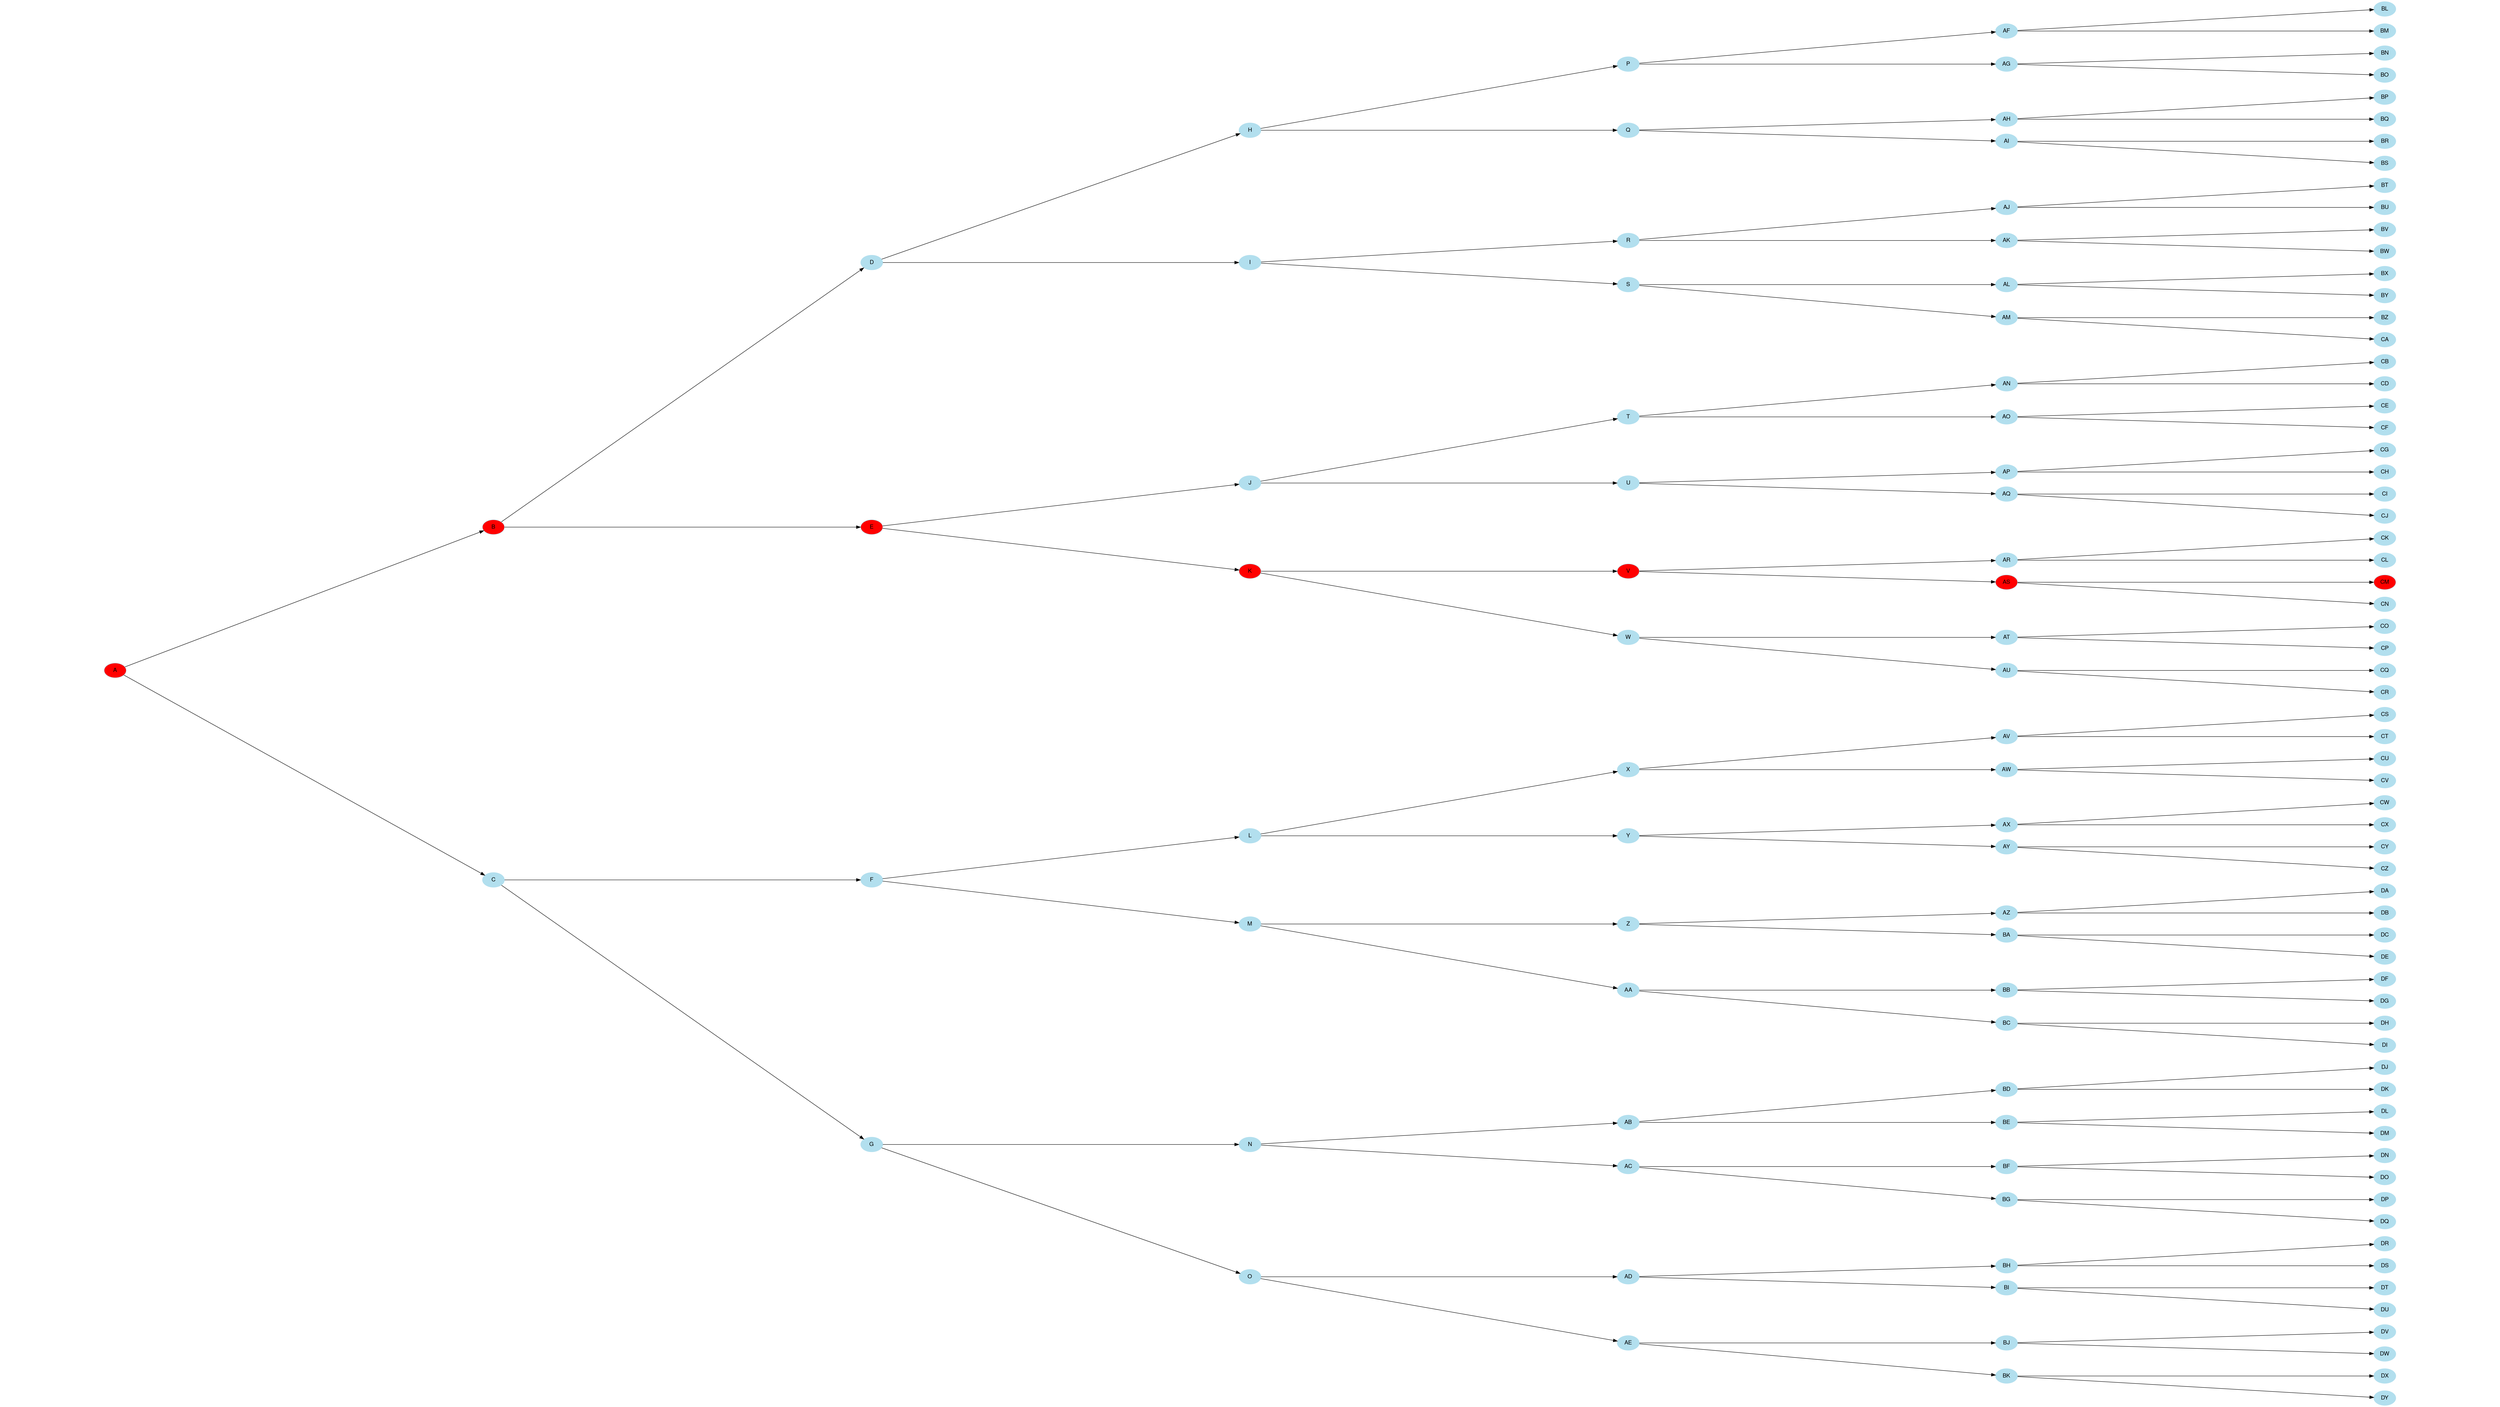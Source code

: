 digraph unix {
    fontname="Helvetica,Arial,sans-serif"
    node [fontname="Helvetica,Arial,sans-serif"]
    edge [fontname="Helvetica,Arial,sans-serif"]
    node [color=lightblue2, style=filled];
    rankdir="LR";
    ratio=0.5625;
    splines=true;
    A[fillcolor=red];
    A -> {B C};
    B[fillcolor=red];
    B -> {D E};
    C -> {F G};
    D -> {H I};
    E[fillcolor=red];
    E -> {J K};
    F -> {L M};
    G -> {N O};
    H -> {P Q};
    I -> {R S};
    J -> {T U};
    K[fillcolor=red];
    K -> {V W};
    L -> {X Y};
    M -> {Z AA};
    N -> {AB AC};
    O -> {AD AE};
    P -> {AF AG};
    Q -> {AH AI};
    R -> {AJ AK};
    S -> {AL AM};
    T -> {AN AO};
    U -> {AP AQ};
    V[fillcolor=red];
    V -> {AR AS};
    W -> {AT AU};
    X -> {AV AW};
    Y -> {AX AY};
    Z -> {AZ BA};
    AA -> {BB BC};
    AB -> {BD BE};
    AC -> {BF BG};
    AD -> {BH BI};
    AE -> {BJ BK};
    AF -> {BL BM};
    AG -> {BN BO};
    AH -> {BP BQ};
    AI -> {BR BS};
    AJ -> {BT BU};
    AK -> {BV BW};
    AL -> {BX BY};
    AM -> {BZ CA};
    AN -> {CB CD};
    AO -> {CE CF};
    AP -> {CG CH};
    AQ -> {CI CJ};
    AR -> {CK CL};
    AS[fillcolor=red];
    AS -> {CM CN};
    AT -> {CO CP};
    AU -> {CQ CR};
    AV -> {CS CT};
    AW -> {CU CV};
    AX -> {CW CX};
    AY -> {CY CZ};
    AZ -> {DA DB};
    BA -> {DC DE};
    BB -> {DF DG};
    BC -> {DH DI};
    BD -> {DJ DK};
    BE -> {DL DM};
    BF -> {DN DO};
    BG -> {DP DQ};
    BH -> {DR DS};
    BI -> {DT DU};
    BJ -> {DV DW};
    BK -> {DX DY};
    CM[fillcolor=red];
}
